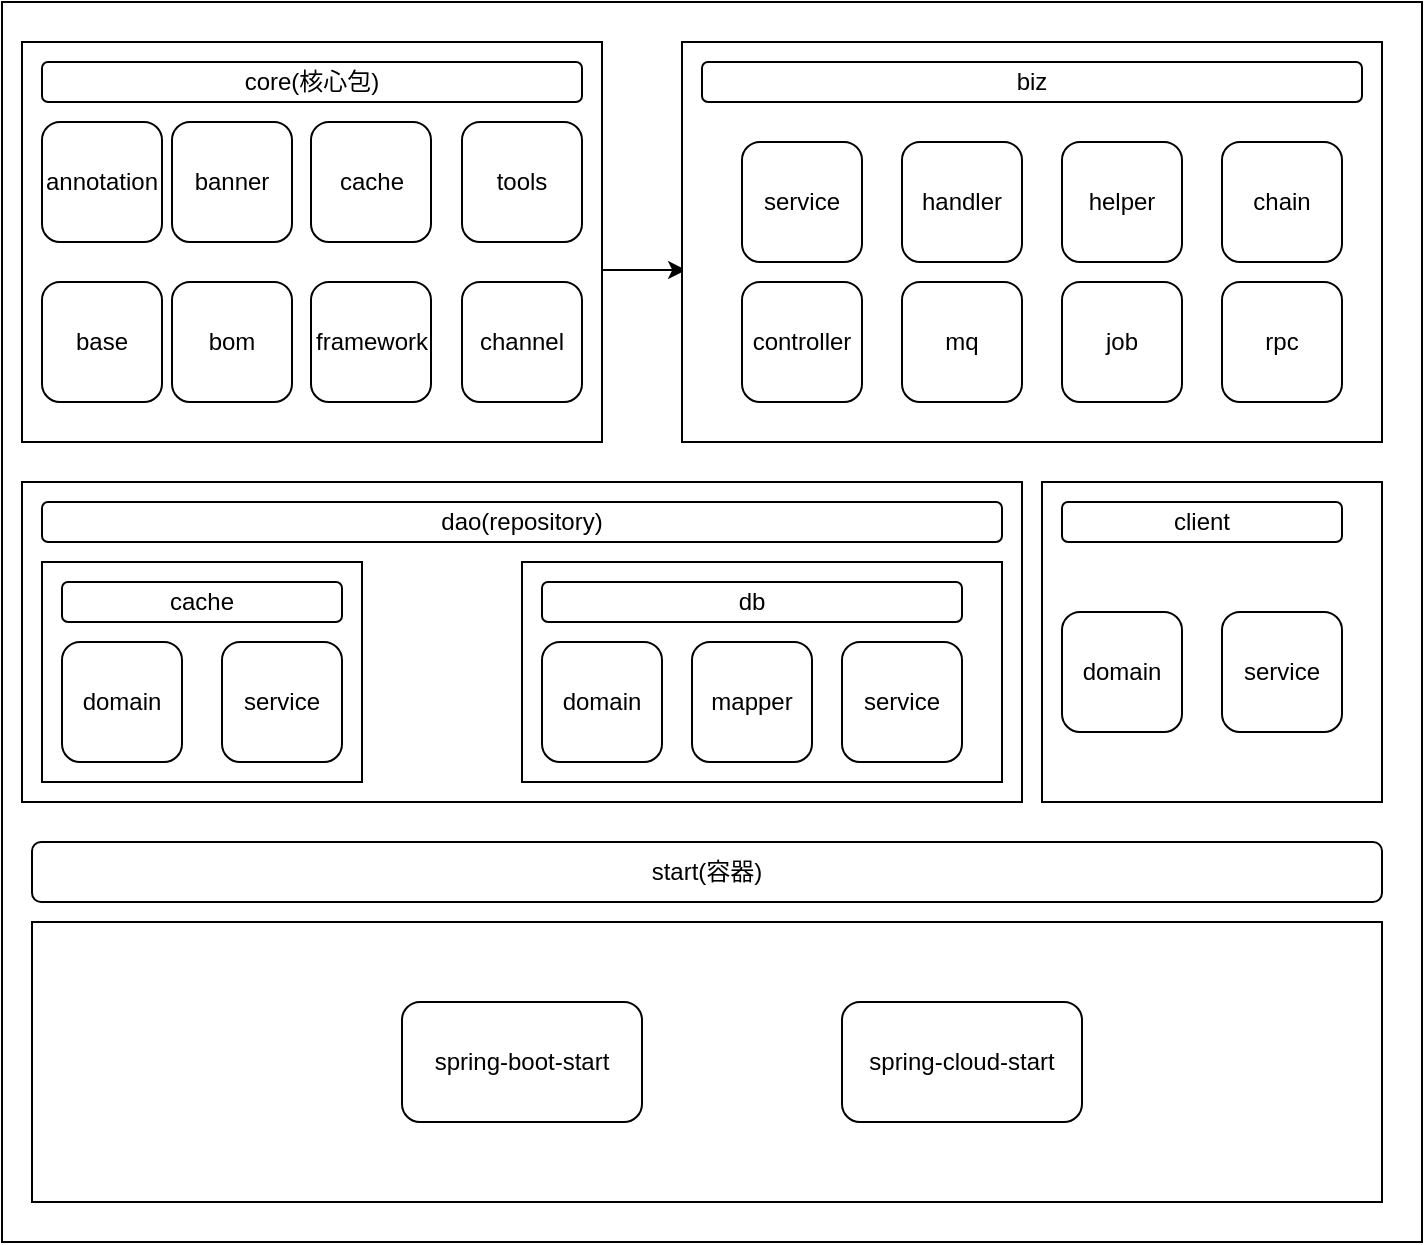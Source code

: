<mxfile version="14.6.10" type="github">
  <diagram id="9XTy-iZHs_VbA7ZHw2Xl" name="第 1 页">
    <mxGraphModel dx="2820" dy="1931" grid="1" gridSize="10" guides="1" tooltips="1" connect="1" arrows="1" fold="1" page="1" pageScale="1" pageWidth="827" pageHeight="1169" math="0" shadow="0">
      <root>
        <mxCell id="0" />
        <mxCell id="1" parent="0" />
        <mxCell id="9qEMfZzpdLHRmkrpEUGx-1" value="" style="whiteSpace=wrap;html=1;" parent="1" vertex="1">
          <mxGeometry x="-1440" y="-420" width="710" height="620" as="geometry" />
        </mxCell>
        <mxCell id="XwRueiXzE4R4Xl7Vygxr-10" style="edgeStyle=orthogonalEdgeStyle;rounded=0;orthogonalLoop=1;jettySize=auto;html=1;entryX=0.006;entryY=0.57;entryDx=0;entryDy=0;entryPerimeter=0;" edge="1" parent="1" source="9qEMfZzpdLHRmkrpEUGx-12" target="G5489e-RN6n914YXccdB-9">
          <mxGeometry relative="1" as="geometry">
            <Array as="points">
              <mxPoint x="-1130" y="-286" />
              <mxPoint x="-1130" y="-286" />
            </Array>
          </mxGeometry>
        </mxCell>
        <mxCell id="9qEMfZzpdLHRmkrpEUGx-12" value="" style="rounded=0;whiteSpace=wrap;html=1;" parent="1" vertex="1">
          <mxGeometry x="-1430" y="-400" width="290" height="200" as="geometry" />
        </mxCell>
        <mxCell id="9qEMfZzpdLHRmkrpEUGx-14" value="core(核心包)" style="rounded=1;whiteSpace=wrap;html=1;" parent="1" vertex="1">
          <mxGeometry x="-1420" y="-390" width="270" height="20" as="geometry" />
        </mxCell>
        <mxCell id="9qEMfZzpdLHRmkrpEUGx-15" value="annotation" style="whiteSpace=wrap;html=1;aspect=fixed;rounded=1;" parent="1" vertex="1">
          <mxGeometry x="-1420" y="-360" width="60" height="60" as="geometry" />
        </mxCell>
        <mxCell id="9qEMfZzpdLHRmkrpEUGx-16" value="banner" style="whiteSpace=wrap;html=1;aspect=fixed;rounded=1;" parent="1" vertex="1">
          <mxGeometry x="-1355" y="-360" width="60" height="60" as="geometry" />
        </mxCell>
        <mxCell id="9qEMfZzpdLHRmkrpEUGx-17" value="cache" style="whiteSpace=wrap;html=1;aspect=fixed;rounded=1;" parent="1" vertex="1">
          <mxGeometry x="-1285.5" y="-360" width="60" height="60" as="geometry" />
        </mxCell>
        <mxCell id="9qEMfZzpdLHRmkrpEUGx-18" value="tools" style="whiteSpace=wrap;html=1;aspect=fixed;rounded=1;" parent="1" vertex="1">
          <mxGeometry x="-1210" y="-360" width="60" height="60" as="geometry" />
        </mxCell>
        <mxCell id="9qEMfZzpdLHRmkrpEUGx-19" value="base" style="whiteSpace=wrap;html=1;aspect=fixed;rounded=1;" parent="1" vertex="1">
          <mxGeometry x="-1420" y="-280" width="60" height="60" as="geometry" />
        </mxCell>
        <mxCell id="9qEMfZzpdLHRmkrpEUGx-20" value="bom" style="whiteSpace=wrap;html=1;aspect=fixed;rounded=1;" parent="1" vertex="1">
          <mxGeometry x="-1355" y="-280" width="60" height="60" as="geometry" />
        </mxCell>
        <mxCell id="9qEMfZzpdLHRmkrpEUGx-21" value="framework" style="whiteSpace=wrap;html=1;aspect=fixed;rounded=1;" parent="1" vertex="1">
          <mxGeometry x="-1285.5" y="-280" width="60" height="60" as="geometry" />
        </mxCell>
        <mxCell id="9qEMfZzpdLHRmkrpEUGx-22" value="channel" style="whiteSpace=wrap;html=1;aspect=fixed;rounded=1;" parent="1" vertex="1">
          <mxGeometry x="-1210" y="-280" width="60" height="60" as="geometry" />
        </mxCell>
        <mxCell id="r3gEmTsT7YZAt0gLWkDe-4" value="" style="rounded=0;whiteSpace=wrap;html=1;" parent="1" vertex="1">
          <mxGeometry x="-1425" y="40" width="675" height="140" as="geometry" />
        </mxCell>
        <mxCell id="r3gEmTsT7YZAt0gLWkDe-5" value="start(容器)" style="rounded=1;whiteSpace=wrap;html=1;" parent="1" vertex="1">
          <mxGeometry x="-1425" width="675" height="30" as="geometry" />
        </mxCell>
        <mxCell id="G5489e-RN6n914YXccdB-1" value="spring-boot-start" style="rounded=1;whiteSpace=wrap;html=1;" parent="1" vertex="1">
          <mxGeometry x="-1240" y="80" width="120" height="60" as="geometry" />
        </mxCell>
        <mxCell id="G5489e-RN6n914YXccdB-2" value="spring-cloud-start" style="rounded=1;whiteSpace=wrap;html=1;" parent="1" vertex="1">
          <mxGeometry x="-1020" y="80" width="120" height="60" as="geometry" />
        </mxCell>
        <mxCell id="G5489e-RN6n914YXccdB-9" value="" style="rounded=0;whiteSpace=wrap;html=1;" parent="1" vertex="1">
          <mxGeometry x="-1100" y="-400" width="350" height="200" as="geometry" />
        </mxCell>
        <mxCell id="G5489e-RN6n914YXccdB-10" value="biz" style="rounded=1;whiteSpace=wrap;html=1;" parent="1" vertex="1">
          <mxGeometry x="-1090" y="-390" width="330" height="20" as="geometry" />
        </mxCell>
        <mxCell id="G5489e-RN6n914YXccdB-12" value="service" style="rounded=1;whiteSpace=wrap;html=1;" parent="1" vertex="1">
          <mxGeometry x="-1070" y="-350" width="60" height="60" as="geometry" />
        </mxCell>
        <mxCell id="G5489e-RN6n914YXccdB-13" value="handler" style="rounded=1;whiteSpace=wrap;html=1;" parent="1" vertex="1">
          <mxGeometry x="-990" y="-350" width="60" height="60" as="geometry" />
        </mxCell>
        <mxCell id="G5489e-RN6n914YXccdB-14" value="helper" style="rounded=1;whiteSpace=wrap;html=1;" parent="1" vertex="1">
          <mxGeometry x="-910" y="-350" width="60" height="60" as="geometry" />
        </mxCell>
        <mxCell id="G5489e-RN6n914YXccdB-15" value="chain" style="rounded=1;whiteSpace=wrap;html=1;" parent="1" vertex="1">
          <mxGeometry x="-830" y="-350" width="60" height="60" as="geometry" />
        </mxCell>
        <mxCell id="G5489e-RN6n914YXccdB-16" value="" style="rounded=0;whiteSpace=wrap;html=1;" parent="1" vertex="1">
          <mxGeometry x="-920" y="-180" width="170" height="160" as="geometry" />
        </mxCell>
        <mxCell id="G5489e-RN6n914YXccdB-17" value="client" style="rounded=1;whiteSpace=wrap;html=1;" parent="1" vertex="1">
          <mxGeometry x="-910" y="-170" width="140" height="20" as="geometry" />
        </mxCell>
        <mxCell id="G5489e-RN6n914YXccdB-18" value="domain" style="rounded=1;whiteSpace=wrap;html=1;" parent="1" vertex="1">
          <mxGeometry x="-910" y="-115" width="60" height="60" as="geometry" />
        </mxCell>
        <mxCell id="G5489e-RN6n914YXccdB-19" value="service" style="rounded=1;whiteSpace=wrap;html=1;" parent="1" vertex="1">
          <mxGeometry x="-830" y="-115" width="60" height="60" as="geometry" />
        </mxCell>
        <mxCell id="G5489e-RN6n914YXccdB-20" value="" style="rounded=0;whiteSpace=wrap;html=1;" parent="1" vertex="1">
          <mxGeometry x="-1430" y="-180" width="500" height="160" as="geometry" />
        </mxCell>
        <mxCell id="G5489e-RN6n914YXccdB-21" value="dao(repository)" style="rounded=1;whiteSpace=wrap;html=1;" parent="1" vertex="1">
          <mxGeometry x="-1420" y="-170" width="480" height="20" as="geometry" />
        </mxCell>
        <mxCell id="G5489e-RN6n914YXccdB-23" value="" style="rounded=0;whiteSpace=wrap;html=1;" parent="1" vertex="1">
          <mxGeometry x="-1420" y="-140" width="160" height="110" as="geometry" />
        </mxCell>
        <mxCell id="G5489e-RN6n914YXccdB-24" value="cache" style="rounded=1;whiteSpace=wrap;html=1;" parent="1" vertex="1">
          <mxGeometry x="-1410" y="-130" width="140" height="20" as="geometry" />
        </mxCell>
        <mxCell id="G5489e-RN6n914YXccdB-26" value="" style="rounded=0;whiteSpace=wrap;html=1;" parent="1" vertex="1">
          <mxGeometry x="-1180" y="-140" width="240" height="110" as="geometry" />
        </mxCell>
        <mxCell id="G5489e-RN6n914YXccdB-27" value="domain" style="rounded=1;whiteSpace=wrap;html=1;" parent="1" vertex="1">
          <mxGeometry x="-1410" y="-100" width="60" height="60" as="geometry" />
        </mxCell>
        <mxCell id="G5489e-RN6n914YXccdB-28" value="service" style="rounded=1;whiteSpace=wrap;html=1;" parent="1" vertex="1">
          <mxGeometry x="-1330" y="-100" width="60" height="60" as="geometry" />
        </mxCell>
        <mxCell id="G5489e-RN6n914YXccdB-33" value="db" style="rounded=1;whiteSpace=wrap;html=1;" parent="1" vertex="1">
          <mxGeometry x="-1170" y="-130" width="210" height="20" as="geometry" />
        </mxCell>
        <mxCell id="G5489e-RN6n914YXccdB-34" value="domain" style="rounded=1;whiteSpace=wrap;html=1;" parent="1" vertex="1">
          <mxGeometry x="-1170" y="-100" width="60" height="60" as="geometry" />
        </mxCell>
        <mxCell id="G5489e-RN6n914YXccdB-35" value="mapper" style="rounded=1;whiteSpace=wrap;html=1;" parent="1" vertex="1">
          <mxGeometry x="-1095" y="-100" width="60" height="60" as="geometry" />
        </mxCell>
        <mxCell id="G5489e-RN6n914YXccdB-36" value="service" style="rounded=1;whiteSpace=wrap;html=1;" parent="1" vertex="1">
          <mxGeometry x="-1020" y="-100" width="60" height="60" as="geometry" />
        </mxCell>
        <mxCell id="XwRueiXzE4R4Xl7Vygxr-1" value="controller" style="rounded=1;whiteSpace=wrap;html=1;" vertex="1" parent="1">
          <mxGeometry x="-1070" y="-280" width="60" height="60" as="geometry" />
        </mxCell>
        <mxCell id="XwRueiXzE4R4Xl7Vygxr-2" value="mq" style="rounded=1;whiteSpace=wrap;html=1;" vertex="1" parent="1">
          <mxGeometry x="-990" y="-280" width="60" height="60" as="geometry" />
        </mxCell>
        <mxCell id="XwRueiXzE4R4Xl7Vygxr-3" value="job" style="rounded=1;whiteSpace=wrap;html=1;" vertex="1" parent="1">
          <mxGeometry x="-910" y="-280" width="60" height="60" as="geometry" />
        </mxCell>
        <mxCell id="XwRueiXzE4R4Xl7Vygxr-4" value="rpc" style="rounded=1;whiteSpace=wrap;html=1;" vertex="1" parent="1">
          <mxGeometry x="-830" y="-280" width="60" height="60" as="geometry" />
        </mxCell>
      </root>
    </mxGraphModel>
  </diagram>
</mxfile>
